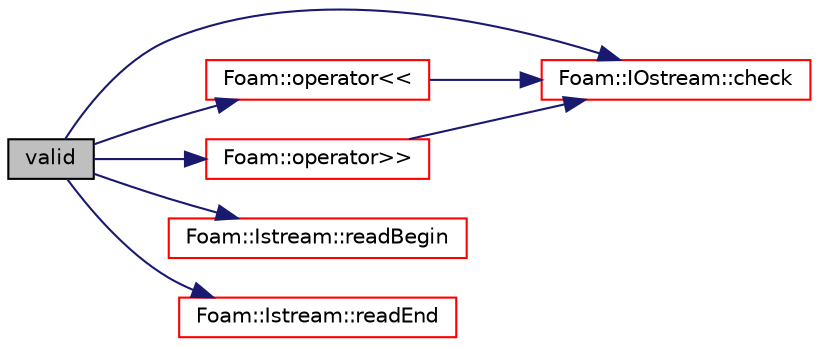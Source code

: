 digraph "valid"
{
  bgcolor="transparent";
  edge [fontname="Helvetica",fontsize="10",labelfontname="Helvetica",labelfontsize="10"];
  node [fontname="Helvetica",fontsize="10",shape=record];
  rankdir="LR";
  Node1 [label="valid",height=0.2,width=0.4,color="black", fillcolor="grey75", style="filled", fontcolor="black"];
  Node1 -> Node2 [color="midnightblue",fontsize="10",style="solid",fontname="Helvetica"];
  Node2 [label="Foam::IOstream::check",height=0.2,width=0.4,color="red",URL="$a01188.html#af85c845c01b78192c2f5302a271d153d",tooltip="Check IOstream status for given operation. "];
  Node1 -> Node3 [color="midnightblue",fontsize="10",style="solid",fontname="Helvetica"];
  Node3 [label="Foam::operator\<\<",height=0.2,width=0.4,color="red",URL="$a10742.html#ae86a76a63deefbe1a4490c873ad8e1b2"];
  Node3 -> Node2 [color="midnightblue",fontsize="10",style="solid",fontname="Helvetica"];
  Node1 -> Node4 [color="midnightblue",fontsize="10",style="solid",fontname="Helvetica"];
  Node4 [label="Foam::operator\>\>",height=0.2,width=0.4,color="red",URL="$a10742.html#a44f398e0525f8d7f48cead029868d845"];
  Node4 -> Node2 [color="midnightblue",fontsize="10",style="solid",fontname="Helvetica"];
  Node1 -> Node5 [color="midnightblue",fontsize="10",style="solid",fontname="Helvetica"];
  Node5 [label="Foam::Istream::readBegin",height=0.2,width=0.4,color="red",URL="$a01202.html#a0f770b511770a752d65282976e8a8078"];
  Node1 -> Node6 [color="midnightblue",fontsize="10",style="solid",fontname="Helvetica"];
  Node6 [label="Foam::Istream::readEnd",height=0.2,width=0.4,color="red",URL="$a01202.html#a092d231ce97840ca80cad9b0e98acbb8"];
}
